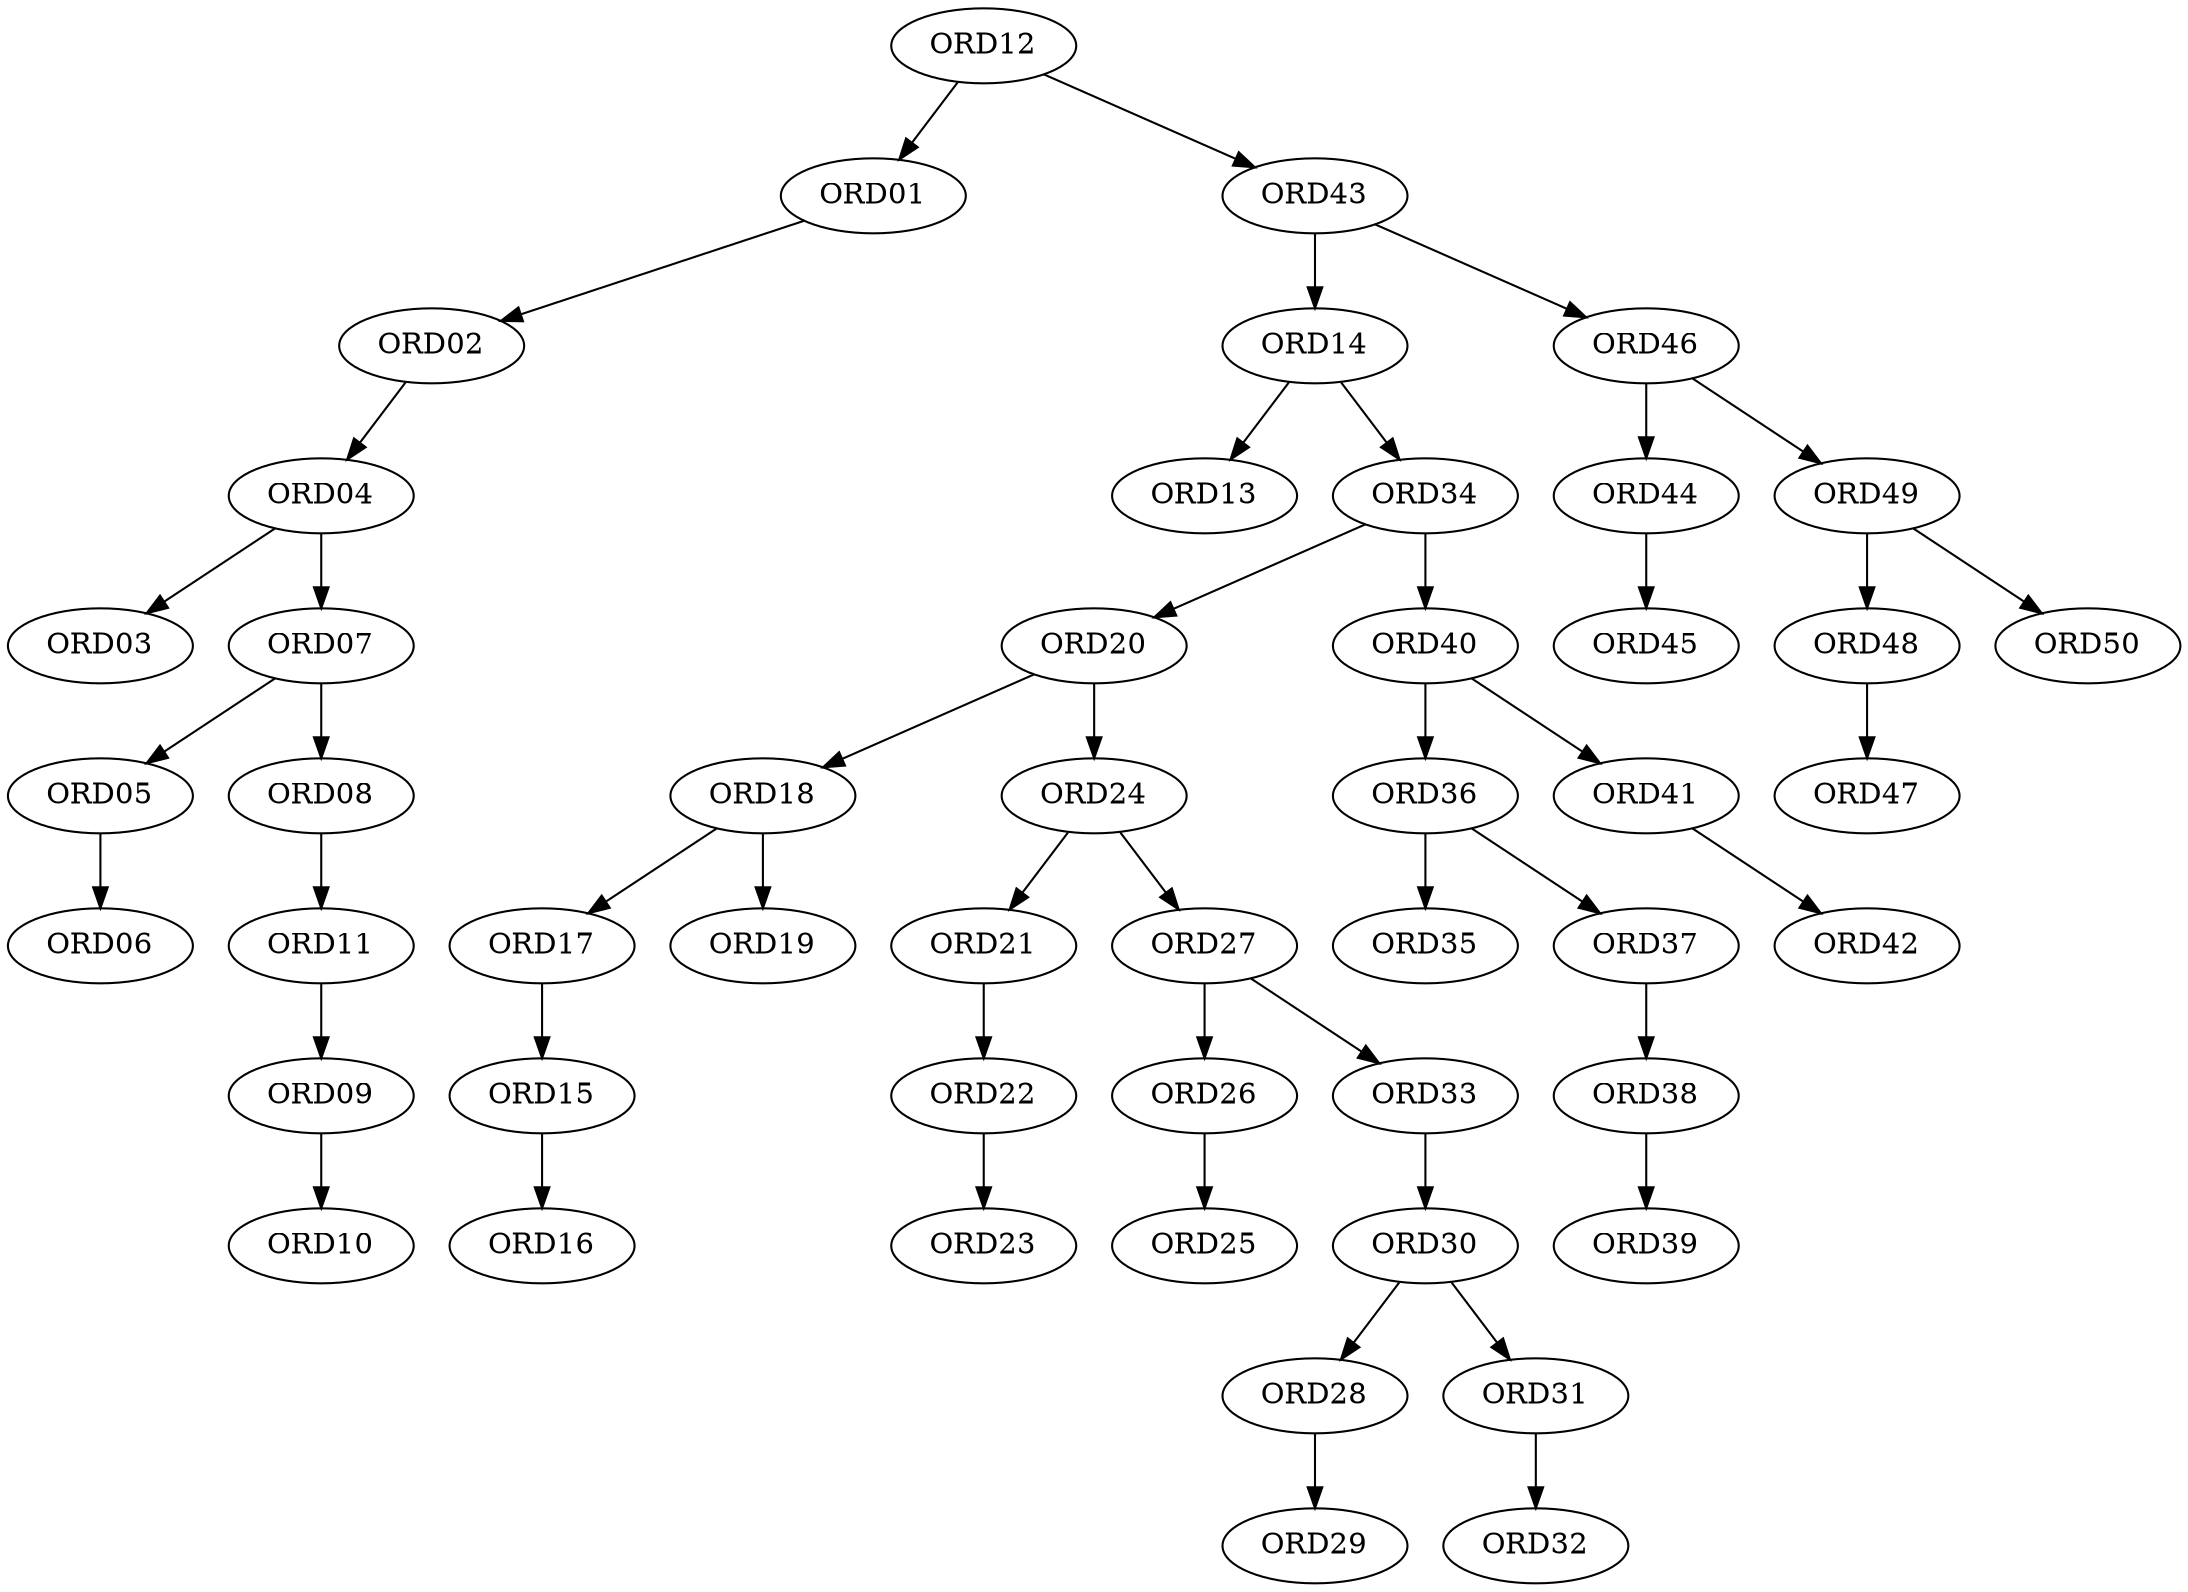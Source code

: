 digraph BST {
"ORD12" -> "ORD01";
"ORD12" -> "ORD43";
"ORD01" -> "ORD02";
"ORD02" -> "ORD04";
"ORD04" -> "ORD03";
"ORD04" -> "ORD07";
"ORD07" -> "ORD05";
"ORD07" -> "ORD08";
"ORD05" -> "ORD06";
"ORD08" -> "ORD11";
"ORD11" -> "ORD09";
"ORD09" -> "ORD10";
"ORD43" -> "ORD14";
"ORD43" -> "ORD46";
"ORD14" -> "ORD13";
"ORD14" -> "ORD34";
"ORD34" -> "ORD20";
"ORD34" -> "ORD40";
"ORD20" -> "ORD18";
"ORD20" -> "ORD24";
"ORD18" -> "ORD17";
"ORD18" -> "ORD19";
"ORD17" -> "ORD15";
"ORD15" -> "ORD16";
"ORD24" -> "ORD21";
"ORD24" -> "ORD27";
"ORD21" -> "ORD22";
"ORD22" -> "ORD23";
"ORD27" -> "ORD26";
"ORD27" -> "ORD33";
"ORD26" -> "ORD25";
"ORD33" -> "ORD30";
"ORD30" -> "ORD28";
"ORD30" -> "ORD31";
"ORD28" -> "ORD29";
"ORD31" -> "ORD32";
"ORD40" -> "ORD36";
"ORD40" -> "ORD41";
"ORD36" -> "ORD35";
"ORD36" -> "ORD37";
"ORD37" -> "ORD38";
"ORD38" -> "ORD39";
"ORD41" -> "ORD42";
"ORD46" -> "ORD44";
"ORD46" -> "ORD49";
"ORD44" -> "ORD45";
"ORD49" -> "ORD48";
"ORD49" -> "ORD50";
"ORD48" -> "ORD47";
}
